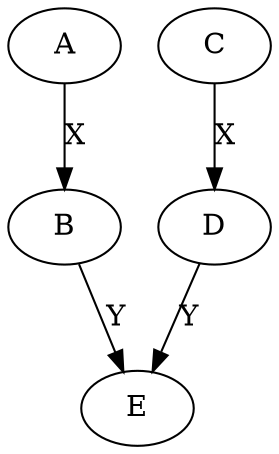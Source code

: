digraph {
  A;
  B;
  C;
  D;
  E;
  A -> B [label="X"];
  C -> D [label="X"];
  {B, D} -> E [label="Y"];
}
